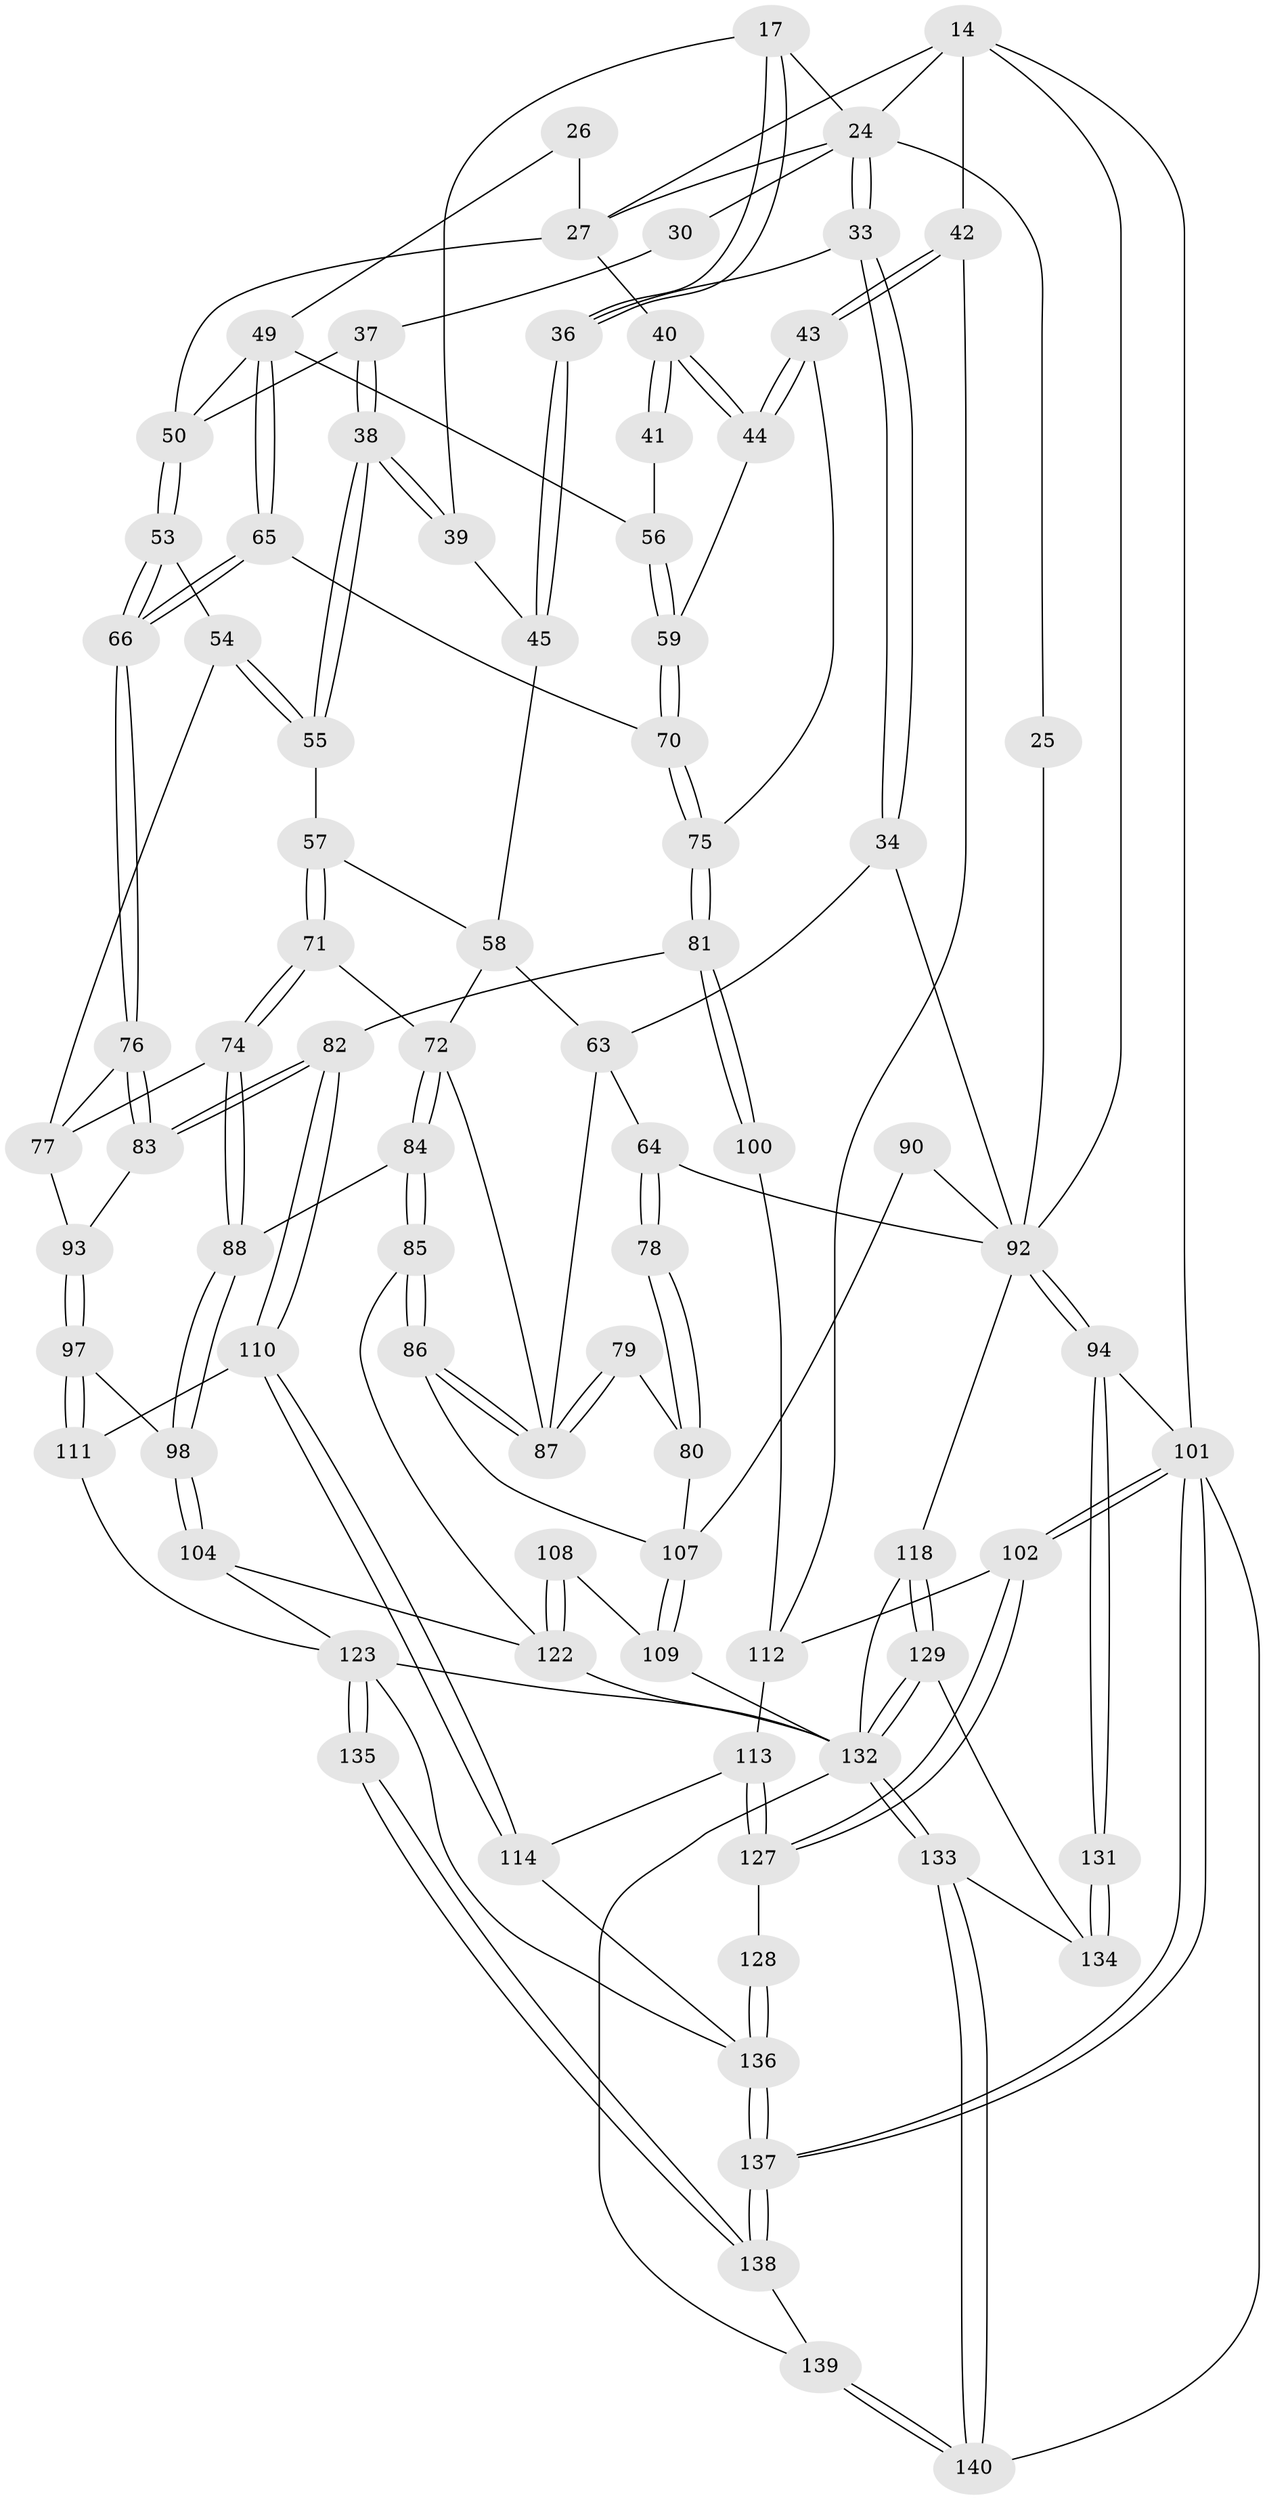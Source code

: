 // original degree distribution, {3: 0.014285714285714285, 4: 0.2, 6: 0.18571428571428572, 5: 0.6}
// Generated by graph-tools (version 1.1) at 2025/06/03/04/25 22:06:38]
// undirected, 84 vertices, 194 edges
graph export_dot {
graph [start="1"]
  node [color=gray90,style=filled];
  14 [pos="+1+0.17979028631476812",super="+4"];
  17 [pos="+0.3196566176339621+0.16839705111946643",super="+16"];
  24 [pos="+0.22121710171750258+0.13387063951104625",super="+18+13"];
  25 [pos="+0.17085838607791587+0.11030946657516505",super="+22"];
  26 [pos="+0.7514696740376867+0.17091082129073168"];
  27 [pos="+0.7333044208810857+0.17756285833588217",super="+21+15"];
  30 [pos="+0.5717979408437548+0.16199619028234788"];
  33 [pos="+0.2347892785698395+0.2129098875792167"];
  34 [pos="+0.18008893140468318+0.2448686493991022"];
  36 [pos="+0.30038703917012055+0.23185760287084603"];
  37 [pos="+0.5452406931272291+0.22939484715807898",super="+29"];
  38 [pos="+0.47941956607859043+0.27064338468979504"];
  39 [pos="+0.45280792900752326+0.22530893639136726"];
  40 [pos="+0.9187129905643993+0.30016663460855314",super="+19+20"];
  41 [pos="+0.8896804597585245+0.28389652149250183"];
  42 [pos="+1+0.33861042710629624"];
  43 [pos="+1+0.3681154957696226"];
  44 [pos="+0.9320272873036307+0.31030284745192405"];
  45 [pos="+0.3107602945395416+0.25824308622680836"];
  49 [pos="+0.742717985382307+0.3380926425728759",super="+48+47"];
  50 [pos="+0.6635470081690416+0.28233332767253044",super="+28"];
  53 [pos="+0.6370810492892478+0.31381921352500325"];
  54 [pos="+0.5314152389044241+0.3410287990322255"];
  55 [pos="+0.4820609949012636+0.2917903253316669"];
  56 [pos="+0.7792760165665915+0.3484672128997269",super="+46"];
  57 [pos="+0.3963768210639218+0.3441921385732093"];
  58 [pos="+0.3454469044594249+0.3360912034875993",super="+51"];
  59 [pos="+0.7888235660329047+0.3607571960083251"];
  63 [pos="+0.22327069905024582+0.36835423773342485",super="+52"];
  64 [pos="+0.21775485155653748+0.36516192010382087",super="+60+61"];
  65 [pos="+0.6954423864561416+0.4242087899033857"];
  66 [pos="+0.6775239673410599+0.430070621377499"];
  70 [pos="+0.7974804576950661+0.42805066891282045"];
  71 [pos="+0.4063104996265455+0.4150064853991511"];
  72 [pos="+0.330911158204329+0.45202436902773024",super="+67"];
  74 [pos="+0.513482863197485+0.49739932533696707"];
  75 [pos="+0.877392433730456+0.5081234413154359"];
  76 [pos="+0.6774296472808258+0.43022785280371945"];
  77 [pos="+0.6392340545023776+0.4765117731220317",super="+73"];
  78 [pos="+0.07479806818222982+0.45013573922797295"];
  79 [pos="+0.17158211677499663+0.479386941910838"];
  80 [pos="+0.13754278701932998+0.4956284911163065"];
  81 [pos="+0.8547312082508111+0.5597200025772554"];
  82 [pos="+0.8352466378395499+0.5632374831547058"];
  83 [pos="+0.8324363918289053+0.5624082981269329"];
  84 [pos="+0.40133441842074696+0.5677414878352428"];
  85 [pos="+0.3606656330259407+0.6010913194453986"];
  86 [pos="+0.2871282335739745+0.589614764684597"];
  87 [pos="+0.2786058767689285+0.565256521828962",super="+68+69"];
  88 [pos="+0.4926291337013219+0.5452718521924614"];
  90 [pos="+0.05580694350125453+0.6598810686452048"];
  92 [pos="+0+0.601410683151287",super="+62+91+32+23+35"];
  93 [pos="+0.6804648177257145+0.5310596081083289"];
  94 [pos="+0+1"];
  97 [pos="+0.6304449377726432+0.6711698059948675"];
  98 [pos="+0.533968273446192+0.6166858467058912"];
  100 [pos="+0.8658665124697129+0.5838146790287573"];
  101 [pos="+1+1",super="+95"];
  102 [pos="+1+1"];
  104 [pos="+0.4533078974638296+0.7540032375256523"];
  107 [pos="+0.22192726099042442+0.6386303527814594",super="+96+89"];
  108 [pos="+0.2854477186913716+0.7585030013466494"];
  109 [pos="+0.24096696684463906+0.7589785583129742"];
  110 [pos="+0.6827814446560744+0.6842090847673978"];
  111 [pos="+0.6395118872329325+0.682857580573019"];
  112 [pos="+0.8592991829424147+0.743714989275089",super="+103+99"];
  113 [pos="+0.8272673357649338+0.76308676805111"];
  114 [pos="+0.7833799634335435+0.7703558521427509"];
  118 [pos="+0.10967701205183178+0.777465868954393"];
  122 [pos="+0.3434935916076724+0.7913097968886038",super="+106"];
  123 [pos="+0.4874813865125288+0.8909246638546338",super="+121"];
  127 [pos="+0.8482824516659535+0.898575044939849"];
  128 [pos="+0.781708699722418+0.9011637140044009"];
  129 [pos="+0.10019774027079231+0.7973331444670094"];
  131 [pos="+0+0.9209432786223056"];
  132 [pos="+0.16306951399717837+0.9219209246744453",super="+126"];
  133 [pos="+0.0958733109804745+0.9778295798652843"];
  134 [pos="+0.07749870964186134+0.8948799354171869",super="+130"];
  135 [pos="+0.5449876103164247+1"];
  136 [pos="+0.7130379341971572+1",super="+120+119"];
  137 [pos="+0.6654935110937548+1"];
  138 [pos="+0.554307162696611+1"];
  139 [pos="+0.3454401874224188+1"];
  140 [pos="+0+1"];
  14 -- 42;
  14 -- 27 [weight=2];
  14 -- 101 [weight=2];
  14 -- 92;
  14 -- 24;
  17 -- 36;
  17 -- 36;
  17 -- 24 [weight=2];
  17 -- 39;
  24 -- 25 [weight=2];
  24 -- 33;
  24 -- 33;
  24 -- 27 [weight=2];
  24 -- 30;
  25 -- 92 [weight=2];
  26 -- 27 [weight=2];
  26 -- 49;
  27 -- 40 [weight=2];
  27 -- 50;
  30 -- 37 [weight=2];
  33 -- 34;
  33 -- 34;
  33 -- 36;
  34 -- 92;
  34 -- 63;
  36 -- 45;
  36 -- 45;
  37 -- 38;
  37 -- 38;
  37 -- 50;
  38 -- 39;
  38 -- 39;
  38 -- 55;
  38 -- 55;
  39 -- 45;
  40 -- 41 [weight=2];
  40 -- 41;
  40 -- 44;
  40 -- 44;
  41 -- 56;
  42 -- 43;
  42 -- 43;
  42 -- 112;
  43 -- 44;
  43 -- 44;
  43 -- 75;
  44 -- 59;
  45 -- 58;
  49 -- 50;
  49 -- 65;
  49 -- 65;
  49 -- 56 [weight=2];
  50 -- 53;
  50 -- 53;
  53 -- 54;
  53 -- 66;
  53 -- 66;
  54 -- 55;
  54 -- 55;
  54 -- 77;
  55 -- 57;
  56 -- 59;
  56 -- 59;
  57 -- 58;
  57 -- 71;
  57 -- 71;
  58 -- 72;
  58 -- 63;
  59 -- 70;
  59 -- 70;
  63 -- 64;
  63 -- 87;
  64 -- 78 [weight=2];
  64 -- 78;
  64 -- 92 [weight=2];
  65 -- 66;
  65 -- 66;
  65 -- 70;
  66 -- 76;
  66 -- 76;
  70 -- 75;
  70 -- 75;
  71 -- 72;
  71 -- 74;
  71 -- 74;
  72 -- 84;
  72 -- 84;
  72 -- 87;
  74 -- 88;
  74 -- 88;
  74 -- 77;
  75 -- 81;
  75 -- 81;
  76 -- 77;
  76 -- 83;
  76 -- 83;
  77 -- 93;
  78 -- 80;
  78 -- 80;
  79 -- 80;
  79 -- 87 [weight=2];
  79 -- 87;
  80 -- 107;
  81 -- 82;
  81 -- 100;
  81 -- 100;
  82 -- 83;
  82 -- 83;
  82 -- 110;
  82 -- 110;
  83 -- 93;
  84 -- 85;
  84 -- 85;
  84 -- 88;
  85 -- 86;
  85 -- 86;
  85 -- 122;
  86 -- 87;
  86 -- 87;
  86 -- 107;
  88 -- 98;
  88 -- 98;
  90 -- 107 [weight=2];
  90 -- 92;
  92 -- 94;
  92 -- 94;
  92 -- 118;
  93 -- 97;
  93 -- 97;
  94 -- 131;
  94 -- 131;
  94 -- 101;
  97 -- 98;
  97 -- 111;
  97 -- 111;
  98 -- 104;
  98 -- 104;
  100 -- 112 [weight=2];
  101 -- 102;
  101 -- 102;
  101 -- 137;
  101 -- 137;
  101 -- 140;
  102 -- 127;
  102 -- 127;
  102 -- 112;
  104 -- 122;
  104 -- 123;
  107 -- 109;
  107 -- 109;
  108 -- 109;
  108 -- 122 [weight=2];
  108 -- 122;
  109 -- 132;
  110 -- 111;
  110 -- 114;
  110 -- 114;
  111 -- 123;
  112 -- 113;
  113 -- 114;
  113 -- 127;
  113 -- 127;
  114 -- 136;
  118 -- 129;
  118 -- 129;
  118 -- 132;
  122 -- 132;
  123 -- 135 [weight=2];
  123 -- 135;
  123 -- 136;
  123 -- 132;
  127 -- 128;
  128 -- 136 [weight=2];
  128 -- 136;
  129 -- 132;
  129 -- 132;
  129 -- 134;
  131 -- 134 [weight=2];
  131 -- 134;
  132 -- 133;
  132 -- 133;
  132 -- 139;
  133 -- 134;
  133 -- 140;
  133 -- 140;
  135 -- 138;
  135 -- 138;
  136 -- 137;
  136 -- 137;
  137 -- 138;
  137 -- 138;
  138 -- 139;
  139 -- 140;
  139 -- 140;
}
